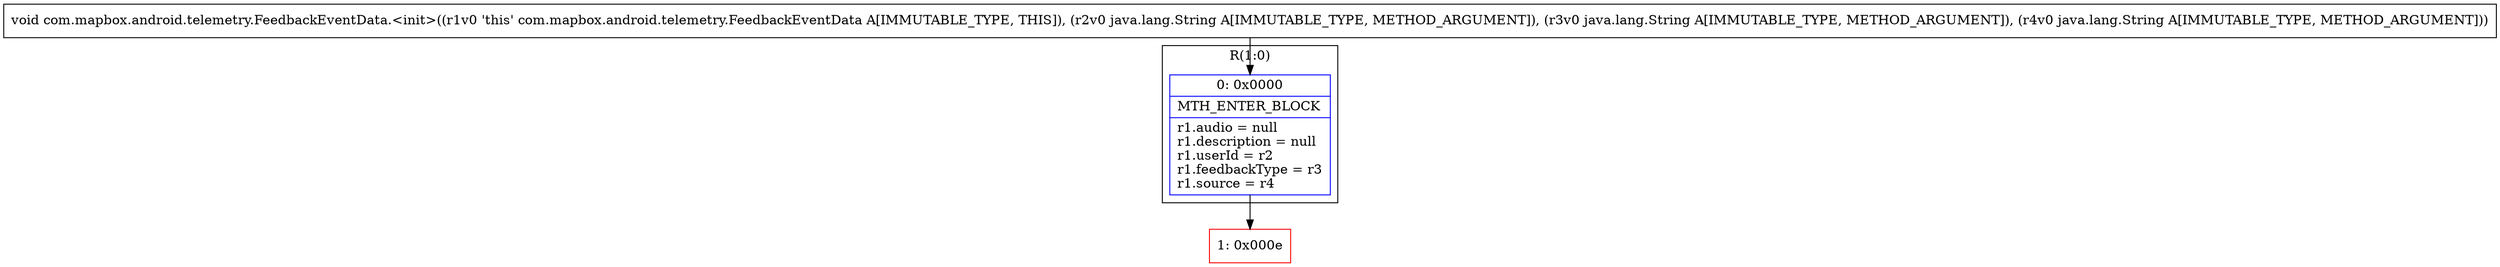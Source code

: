 digraph "CFG forcom.mapbox.android.telemetry.FeedbackEventData.\<init\>(Ljava\/lang\/String;Ljava\/lang\/String;Ljava\/lang\/String;)V" {
subgraph cluster_Region_33385889 {
label = "R(1:0)";
node [shape=record,color=blue];
Node_0 [shape=record,label="{0\:\ 0x0000|MTH_ENTER_BLOCK\l|r1.audio = null\lr1.description = null\lr1.userId = r2\lr1.feedbackType = r3\lr1.source = r4\l}"];
}
Node_1 [shape=record,color=red,label="{1\:\ 0x000e}"];
MethodNode[shape=record,label="{void com.mapbox.android.telemetry.FeedbackEventData.\<init\>((r1v0 'this' com.mapbox.android.telemetry.FeedbackEventData A[IMMUTABLE_TYPE, THIS]), (r2v0 java.lang.String A[IMMUTABLE_TYPE, METHOD_ARGUMENT]), (r3v0 java.lang.String A[IMMUTABLE_TYPE, METHOD_ARGUMENT]), (r4v0 java.lang.String A[IMMUTABLE_TYPE, METHOD_ARGUMENT])) }"];
MethodNode -> Node_0;
Node_0 -> Node_1;
}

